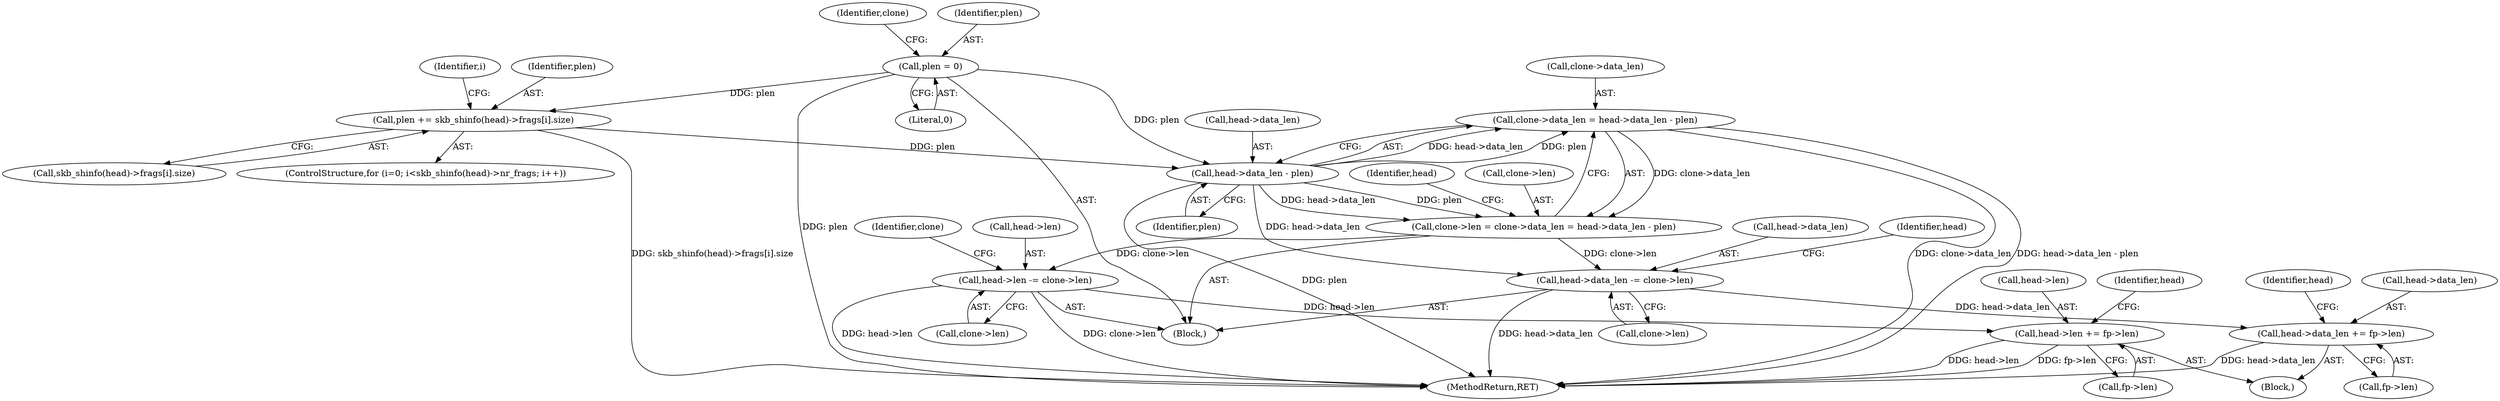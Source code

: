 digraph "0_linux_9e2dcf72023d1447f09c47d77c99b0c49659e5ce_0@integer" {
"1000247" [label="(Call,clone->data_len = head->data_len - plen)"];
"1000251" [label="(Call,head->data_len - plen)"];
"1000183" [label="(Call,plen = 0)"];
"1000233" [label="(Call,plen += skb_shinfo(head)->frags[i].size)"];
"1000243" [label="(Call,clone->len = clone->data_len = head->data_len - plen)"];
"1000256" [label="(Call,head->data_len -= clone->len)"];
"1000378" [label="(Call,head->data_len += fp->len)"];
"1000263" [label="(Call,head->len -= clone->len)"];
"1000385" [label="(Call,head->len += fp->len)"];
"1000387" [label="(Identifier,head)"];
"1000382" [label="(Call,fp->len)"];
"1000385" [label="(Call,head->len += fp->len)"];
"1000243" [label="(Call,clone->len = clone->data_len = head->data_len - plen)"];
"1000247" [label="(Call,clone->data_len = head->data_len - plen)"];
"1000221" [label="(ControlStructure,for (i=0; i<skb_shinfo(head)->nr_frags; i++))"];
"1000258" [label="(Identifier,head)"];
"1000267" [label="(Call,clone->len)"];
"1000257" [label="(Call,head->data_len)"];
"1000232" [label="(Identifier,i)"];
"1000252" [label="(Call,head->data_len)"];
"1000256" [label="(Call,head->data_len -= clone->len)"];
"1000386" [label="(Call,head->len)"];
"1000248" [label="(Call,clone->data_len)"];
"1000189" [label="(Identifier,clone)"];
"1000251" [label="(Call,head->data_len - plen)"];
"1000184" [label="(Identifier,plen)"];
"1000264" [label="(Call,head->len)"];
"1000183" [label="(Call,plen = 0)"];
"1000556" [label="(MethodReturn,RET)"];
"1000265" [label="(Identifier,head)"];
"1000377" [label="(Block,)"];
"1000389" [label="(Call,fp->len)"];
"1000255" [label="(Identifier,plen)"];
"1000235" [label="(Call,skb_shinfo(head)->frags[i].size)"];
"1000233" [label="(Call,plen += skb_shinfo(head)->frags[i].size)"];
"1000244" [label="(Call,clone->len)"];
"1000272" [label="(Identifier,clone)"];
"1000179" [label="(Block,)"];
"1000263" [label="(Call,head->len -= clone->len)"];
"1000260" [label="(Call,clone->len)"];
"1000234" [label="(Identifier,plen)"];
"1000395" [label="(Identifier,head)"];
"1000185" [label="(Literal,0)"];
"1000379" [label="(Call,head->data_len)"];
"1000378" [label="(Call,head->data_len += fp->len)"];
"1000247" -> "1000243"  [label="AST: "];
"1000247" -> "1000251"  [label="CFG: "];
"1000248" -> "1000247"  [label="AST: "];
"1000251" -> "1000247"  [label="AST: "];
"1000243" -> "1000247"  [label="CFG: "];
"1000247" -> "1000556"  [label="DDG: clone->data_len"];
"1000247" -> "1000556"  [label="DDG: head->data_len - plen"];
"1000247" -> "1000243"  [label="DDG: clone->data_len"];
"1000251" -> "1000247"  [label="DDG: head->data_len"];
"1000251" -> "1000247"  [label="DDG: plen"];
"1000251" -> "1000255"  [label="CFG: "];
"1000252" -> "1000251"  [label="AST: "];
"1000255" -> "1000251"  [label="AST: "];
"1000251" -> "1000556"  [label="DDG: plen"];
"1000251" -> "1000243"  [label="DDG: head->data_len"];
"1000251" -> "1000243"  [label="DDG: plen"];
"1000183" -> "1000251"  [label="DDG: plen"];
"1000233" -> "1000251"  [label="DDG: plen"];
"1000251" -> "1000256"  [label="DDG: head->data_len"];
"1000183" -> "1000179"  [label="AST: "];
"1000183" -> "1000185"  [label="CFG: "];
"1000184" -> "1000183"  [label="AST: "];
"1000185" -> "1000183"  [label="AST: "];
"1000189" -> "1000183"  [label="CFG: "];
"1000183" -> "1000556"  [label="DDG: plen"];
"1000183" -> "1000233"  [label="DDG: plen"];
"1000233" -> "1000221"  [label="AST: "];
"1000233" -> "1000235"  [label="CFG: "];
"1000234" -> "1000233"  [label="AST: "];
"1000235" -> "1000233"  [label="AST: "];
"1000232" -> "1000233"  [label="CFG: "];
"1000233" -> "1000556"  [label="DDG: skb_shinfo(head)->frags[i].size"];
"1000243" -> "1000179"  [label="AST: "];
"1000244" -> "1000243"  [label="AST: "];
"1000258" -> "1000243"  [label="CFG: "];
"1000243" -> "1000256"  [label="DDG: clone->len"];
"1000243" -> "1000263"  [label="DDG: clone->len"];
"1000256" -> "1000179"  [label="AST: "];
"1000256" -> "1000260"  [label="CFG: "];
"1000257" -> "1000256"  [label="AST: "];
"1000260" -> "1000256"  [label="AST: "];
"1000265" -> "1000256"  [label="CFG: "];
"1000256" -> "1000556"  [label="DDG: head->data_len"];
"1000256" -> "1000378"  [label="DDG: head->data_len"];
"1000378" -> "1000377"  [label="AST: "];
"1000378" -> "1000382"  [label="CFG: "];
"1000379" -> "1000378"  [label="AST: "];
"1000382" -> "1000378"  [label="AST: "];
"1000387" -> "1000378"  [label="CFG: "];
"1000378" -> "1000556"  [label="DDG: head->data_len"];
"1000263" -> "1000179"  [label="AST: "];
"1000263" -> "1000267"  [label="CFG: "];
"1000264" -> "1000263"  [label="AST: "];
"1000267" -> "1000263"  [label="AST: "];
"1000272" -> "1000263"  [label="CFG: "];
"1000263" -> "1000556"  [label="DDG: clone->len"];
"1000263" -> "1000556"  [label="DDG: head->len"];
"1000263" -> "1000385"  [label="DDG: head->len"];
"1000385" -> "1000377"  [label="AST: "];
"1000385" -> "1000389"  [label="CFG: "];
"1000386" -> "1000385"  [label="AST: "];
"1000389" -> "1000385"  [label="AST: "];
"1000395" -> "1000385"  [label="CFG: "];
"1000385" -> "1000556"  [label="DDG: fp->len"];
"1000385" -> "1000556"  [label="DDG: head->len"];
}
